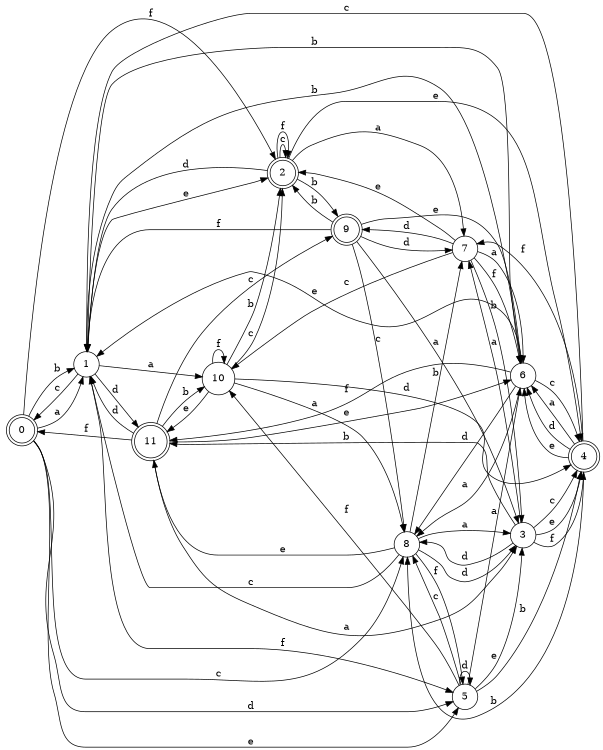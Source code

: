 digraph n10_2 {
__start0 [label="" shape="none"];

rankdir=LR;
size="8,5";

s0 [style="rounded,filled", color="black", fillcolor="white" shape="doublecircle", label="0"];
s1 [style="filled", color="black", fillcolor="white" shape="circle", label="1"];
s2 [style="rounded,filled", color="black", fillcolor="white" shape="doublecircle", label="2"];
s3 [style="filled", color="black", fillcolor="white" shape="circle", label="3"];
s4 [style="rounded,filled", color="black", fillcolor="white" shape="doublecircle", label="4"];
s5 [style="filled", color="black", fillcolor="white" shape="circle", label="5"];
s6 [style="filled", color="black", fillcolor="white" shape="circle", label="6"];
s7 [style="filled", color="black", fillcolor="white" shape="circle", label="7"];
s8 [style="filled", color="black", fillcolor="white" shape="circle", label="8"];
s9 [style="rounded,filled", color="black", fillcolor="white" shape="doublecircle", label="9"];
s10 [style="filled", color="black", fillcolor="white" shape="circle", label="10"];
s11 [style="rounded,filled", color="black", fillcolor="white" shape="doublecircle", label="11"];
s0 -> s1 [label="a"];
s0 -> s1 [label="b"];
s0 -> s8 [label="c"];
s0 -> s5 [label="d"];
s0 -> s5 [label="e"];
s0 -> s2 [label="f"];
s1 -> s10 [label="a"];
s1 -> s6 [label="b"];
s1 -> s0 [label="c"];
s1 -> s11 [label="d"];
s1 -> s2 [label="e"];
s1 -> s5 [label="f"];
s2 -> s7 [label="a"];
s2 -> s9 [label="b"];
s2 -> s2 [label="c"];
s2 -> s1 [label="d"];
s2 -> s4 [label="e"];
s2 -> s2 [label="f"];
s3 -> s7 [label="a"];
s3 -> s11 [label="b"];
s3 -> s4 [label="c"];
s3 -> s8 [label="d"];
s3 -> s4 [label="e"];
s3 -> s4 [label="f"];
s4 -> s6 [label="a"];
s4 -> s8 [label="b"];
s4 -> s1 [label="c"];
s4 -> s6 [label="d"];
s4 -> s6 [label="e"];
s4 -> s7 [label="f"];
s5 -> s6 [label="a"];
s5 -> s4 [label="b"];
s5 -> s8 [label="c"];
s5 -> s5 [label="d"];
s5 -> s3 [label="e"];
s5 -> s10 [label="f"];
s6 -> s8 [label="a"];
s6 -> s1 [label="b"];
s6 -> s4 [label="c"];
s6 -> s8 [label="d"];
s6 -> s1 [label="e"];
s6 -> s11 [label="f"];
s7 -> s6 [label="a"];
s7 -> s3 [label="b"];
s7 -> s10 [label="c"];
s7 -> s9 [label="d"];
s7 -> s2 [label="e"];
s7 -> s6 [label="f"];
s8 -> s3 [label="a"];
s8 -> s7 [label="b"];
s8 -> s1 [label="c"];
s8 -> s3 [label="d"];
s8 -> s11 [label="e"];
s8 -> s5 [label="f"];
s9 -> s3 [label="a"];
s9 -> s2 [label="b"];
s9 -> s8 [label="c"];
s9 -> s7 [label="d"];
s9 -> s6 [label="e"];
s9 -> s1 [label="f"];
s10 -> s8 [label="a"];
s10 -> s2 [label="b"];
s10 -> s2 [label="c"];
s10 -> s4 [label="d"];
s10 -> s11 [label="e"];
s10 -> s10 [label="f"];
s11 -> s3 [label="a"];
s11 -> s10 [label="b"];
s11 -> s9 [label="c"];
s11 -> s1 [label="d"];
s11 -> s6 [label="e"];
s11 -> s0 [label="f"];

}